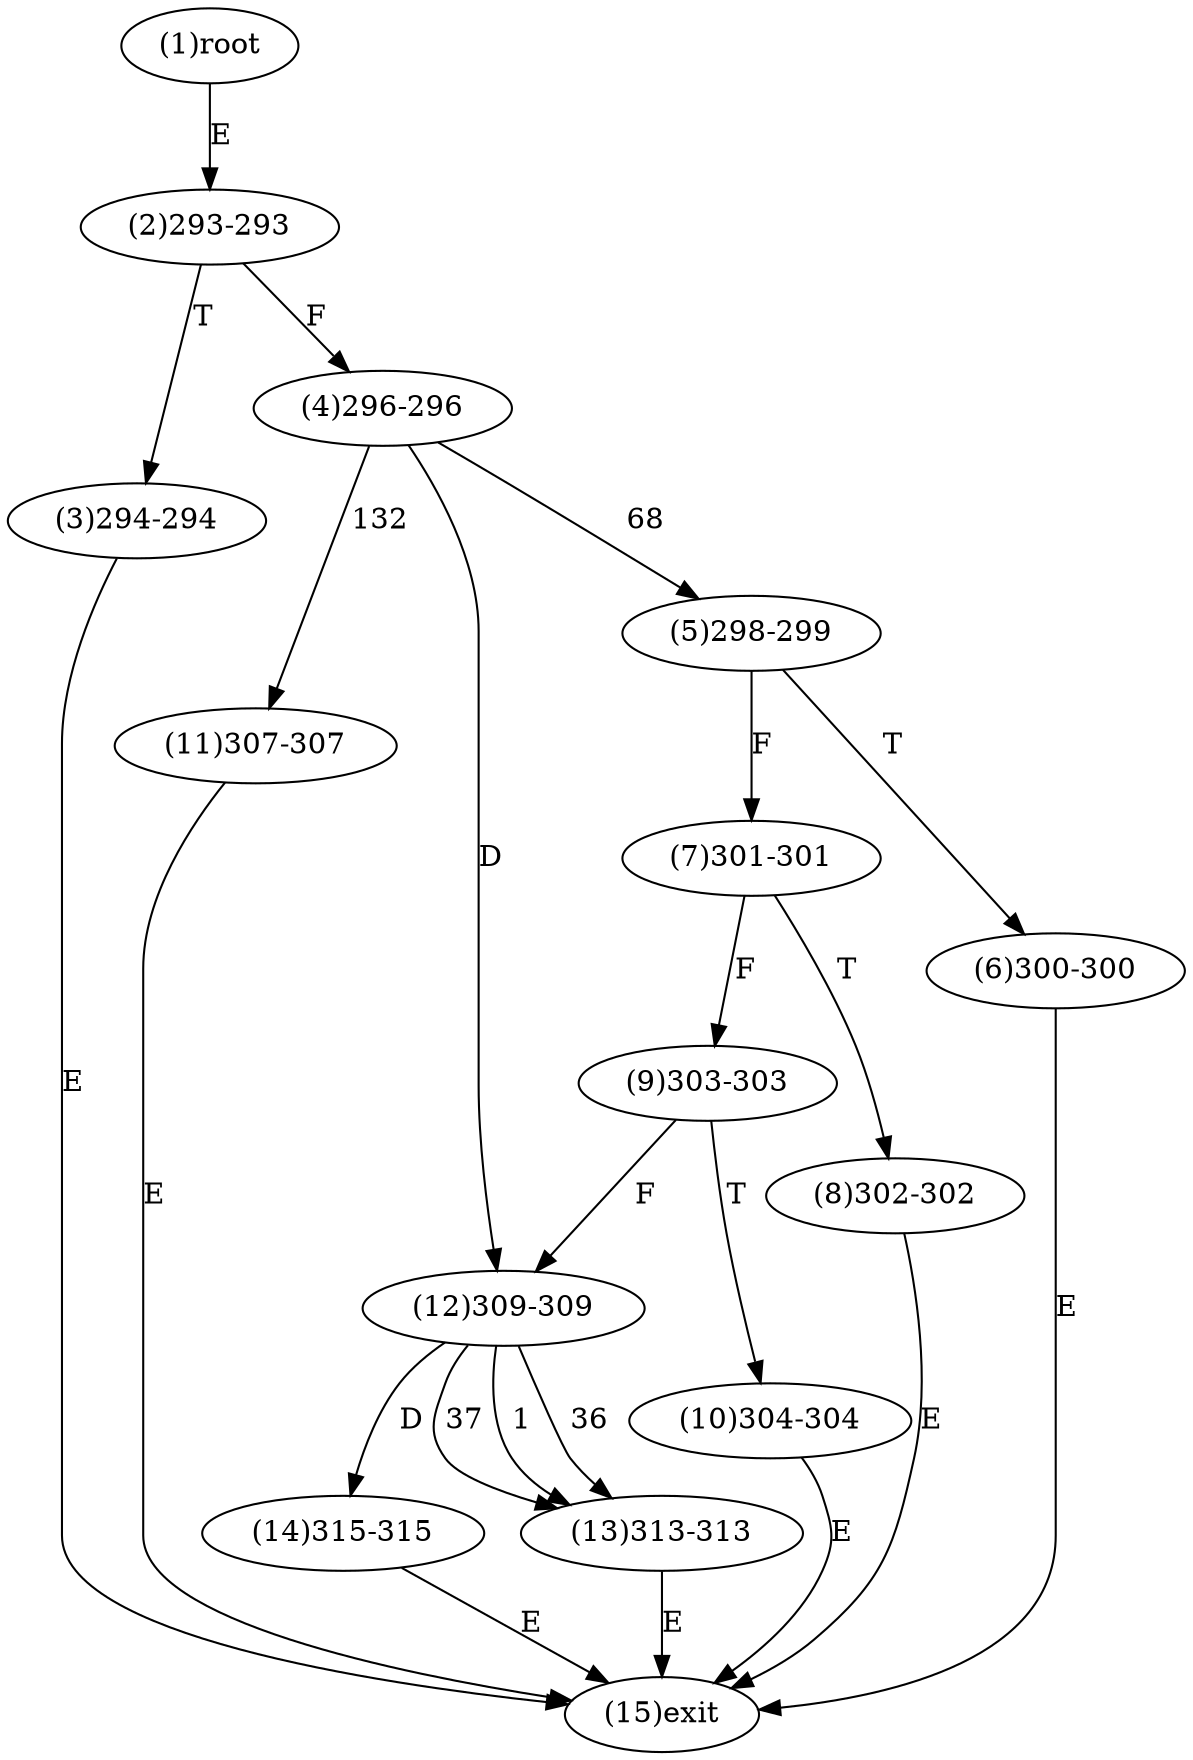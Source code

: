 digraph "" { 
1[ label="(1)root"];
2[ label="(2)293-293"];
3[ label="(3)294-294"];
4[ label="(4)296-296"];
5[ label="(5)298-299"];
6[ label="(6)300-300"];
7[ label="(7)301-301"];
8[ label="(8)302-302"];
9[ label="(9)303-303"];
10[ label="(10)304-304"];
11[ label="(11)307-307"];
12[ label="(12)309-309"];
13[ label="(13)313-313"];
14[ label="(14)315-315"];
15[ label="(15)exit"];
1->2[ label="E"];
2->4[ label="F"];
2->3[ label="T"];
3->15[ label="E"];
4->5[ label="68"];
4->11[ label="132"];
4->12[ label="D"];
5->7[ label="F"];
5->6[ label="T"];
6->15[ label="E"];
7->9[ label="F"];
7->8[ label="T"];
8->15[ label="E"];
9->12[ label="F"];
9->10[ label="T"];
10->15[ label="E"];
11->15[ label="E"];
12->13[ label="1"];
12->13[ label="36"];
12->13[ label="37"];
12->14[ label="D"];
13->15[ label="E"];
14->15[ label="E"];
}